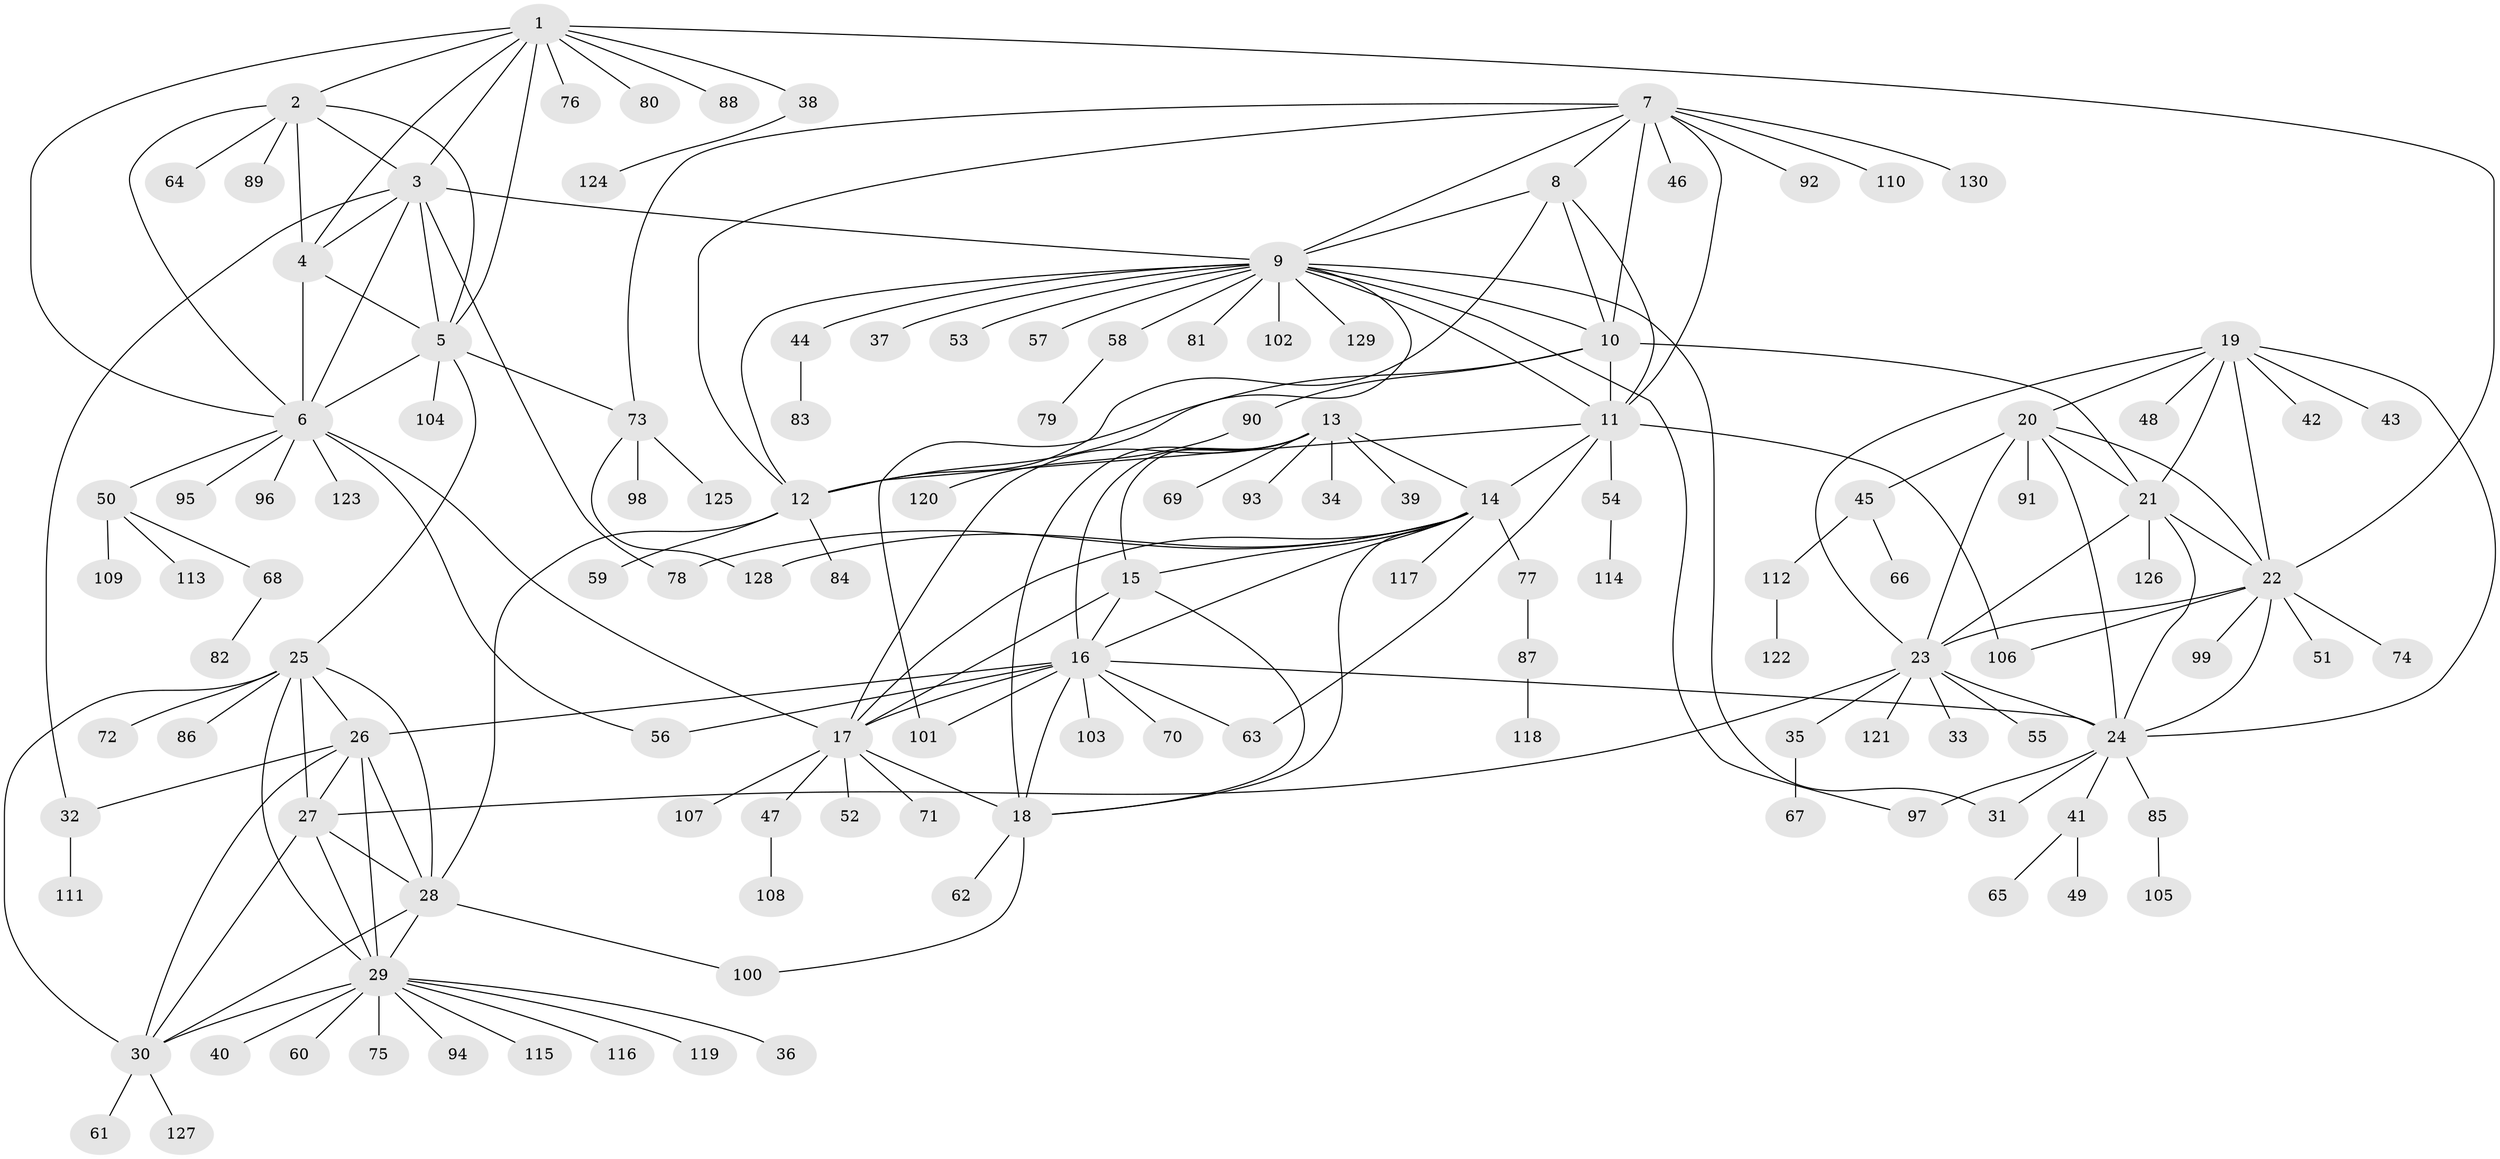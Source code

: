 // Generated by graph-tools (version 1.1) at 2025/02/03/09/25 03:02:35]
// undirected, 130 vertices, 196 edges
graph export_dot {
graph [start="1"]
  node [color=gray90,style=filled];
  1;
  2;
  3;
  4;
  5;
  6;
  7;
  8;
  9;
  10;
  11;
  12;
  13;
  14;
  15;
  16;
  17;
  18;
  19;
  20;
  21;
  22;
  23;
  24;
  25;
  26;
  27;
  28;
  29;
  30;
  31;
  32;
  33;
  34;
  35;
  36;
  37;
  38;
  39;
  40;
  41;
  42;
  43;
  44;
  45;
  46;
  47;
  48;
  49;
  50;
  51;
  52;
  53;
  54;
  55;
  56;
  57;
  58;
  59;
  60;
  61;
  62;
  63;
  64;
  65;
  66;
  67;
  68;
  69;
  70;
  71;
  72;
  73;
  74;
  75;
  76;
  77;
  78;
  79;
  80;
  81;
  82;
  83;
  84;
  85;
  86;
  87;
  88;
  89;
  90;
  91;
  92;
  93;
  94;
  95;
  96;
  97;
  98;
  99;
  100;
  101;
  102;
  103;
  104;
  105;
  106;
  107;
  108;
  109;
  110;
  111;
  112;
  113;
  114;
  115;
  116;
  117;
  118;
  119;
  120;
  121;
  122;
  123;
  124;
  125;
  126;
  127;
  128;
  129;
  130;
  1 -- 2;
  1 -- 3;
  1 -- 4;
  1 -- 5;
  1 -- 6;
  1 -- 22;
  1 -- 38;
  1 -- 76;
  1 -- 80;
  1 -- 88;
  2 -- 3;
  2 -- 4;
  2 -- 5;
  2 -- 6;
  2 -- 64;
  2 -- 89;
  3 -- 4;
  3 -- 5;
  3 -- 6;
  3 -- 9;
  3 -- 32;
  3 -- 78;
  4 -- 5;
  4 -- 6;
  5 -- 6;
  5 -- 25;
  5 -- 73;
  5 -- 104;
  6 -- 17;
  6 -- 50;
  6 -- 56;
  6 -- 95;
  6 -- 96;
  6 -- 123;
  7 -- 8;
  7 -- 9;
  7 -- 10;
  7 -- 11;
  7 -- 12;
  7 -- 46;
  7 -- 73;
  7 -- 92;
  7 -- 110;
  7 -- 130;
  8 -- 9;
  8 -- 10;
  8 -- 11;
  8 -- 12;
  9 -- 10;
  9 -- 11;
  9 -- 12;
  9 -- 31;
  9 -- 37;
  9 -- 44;
  9 -- 53;
  9 -- 57;
  9 -- 58;
  9 -- 81;
  9 -- 97;
  9 -- 101;
  9 -- 102;
  9 -- 129;
  10 -- 11;
  10 -- 12;
  10 -- 21;
  10 -- 90;
  11 -- 12;
  11 -- 14;
  11 -- 54;
  11 -- 63;
  11 -- 106;
  12 -- 28;
  12 -- 59;
  12 -- 84;
  13 -- 14;
  13 -- 15;
  13 -- 16;
  13 -- 17;
  13 -- 18;
  13 -- 34;
  13 -- 39;
  13 -- 69;
  13 -- 93;
  14 -- 15;
  14 -- 16;
  14 -- 17;
  14 -- 18;
  14 -- 77;
  14 -- 78;
  14 -- 117;
  14 -- 128;
  15 -- 16;
  15 -- 17;
  15 -- 18;
  16 -- 17;
  16 -- 18;
  16 -- 24;
  16 -- 26;
  16 -- 56;
  16 -- 63;
  16 -- 70;
  16 -- 101;
  16 -- 103;
  17 -- 18;
  17 -- 47;
  17 -- 52;
  17 -- 71;
  17 -- 107;
  18 -- 62;
  18 -- 100;
  19 -- 20;
  19 -- 21;
  19 -- 22;
  19 -- 23;
  19 -- 24;
  19 -- 42;
  19 -- 43;
  19 -- 48;
  20 -- 21;
  20 -- 22;
  20 -- 23;
  20 -- 24;
  20 -- 45;
  20 -- 91;
  21 -- 22;
  21 -- 23;
  21 -- 24;
  21 -- 126;
  22 -- 23;
  22 -- 24;
  22 -- 51;
  22 -- 74;
  22 -- 99;
  22 -- 106;
  23 -- 24;
  23 -- 27;
  23 -- 33;
  23 -- 35;
  23 -- 55;
  23 -- 121;
  24 -- 31;
  24 -- 41;
  24 -- 85;
  24 -- 97;
  25 -- 26;
  25 -- 27;
  25 -- 28;
  25 -- 29;
  25 -- 30;
  25 -- 72;
  25 -- 86;
  26 -- 27;
  26 -- 28;
  26 -- 29;
  26 -- 30;
  26 -- 32;
  27 -- 28;
  27 -- 29;
  27 -- 30;
  28 -- 29;
  28 -- 30;
  28 -- 100;
  29 -- 30;
  29 -- 36;
  29 -- 40;
  29 -- 60;
  29 -- 75;
  29 -- 94;
  29 -- 115;
  29 -- 116;
  29 -- 119;
  30 -- 61;
  30 -- 127;
  32 -- 111;
  35 -- 67;
  38 -- 124;
  41 -- 49;
  41 -- 65;
  44 -- 83;
  45 -- 66;
  45 -- 112;
  47 -- 108;
  50 -- 68;
  50 -- 109;
  50 -- 113;
  54 -- 114;
  58 -- 79;
  68 -- 82;
  73 -- 98;
  73 -- 125;
  73 -- 128;
  77 -- 87;
  85 -- 105;
  87 -- 118;
  90 -- 120;
  112 -- 122;
}
